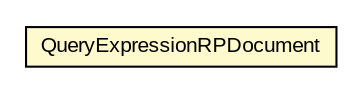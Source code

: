#!/usr/local/bin/dot
#
# Class diagram 
# Generated by UMLGraph version R5_6-24-gf6e263 (http://www.umlgraph.org/)
#

digraph G {
	edge [fontname="arial",fontsize=10,labelfontname="arial",labelfontsize=10];
	node [fontname="arial",fontsize=10,shape=plaintext];
	nodesep=0.25;
	ranksep=0.5;
	// org.oasis_open.docs.wsrf.rp_2.QueryExpressionRPDocument
	c925433 [label=<<table title="org.oasis_open.docs.wsrf.rp_2.QueryExpressionRPDocument" border="0" cellborder="1" cellspacing="0" cellpadding="2" port="p" bgcolor="lemonChiffon" href="./QueryExpressionRPDocument.html">
		<tr><td><table border="0" cellspacing="0" cellpadding="1">
<tr><td align="center" balign="center"> QueryExpressionRPDocument </td></tr>
		</table></td></tr>
		</table>>, URL="./QueryExpressionRPDocument.html", fontname="arial", fontcolor="black", fontsize=10.0];
}

